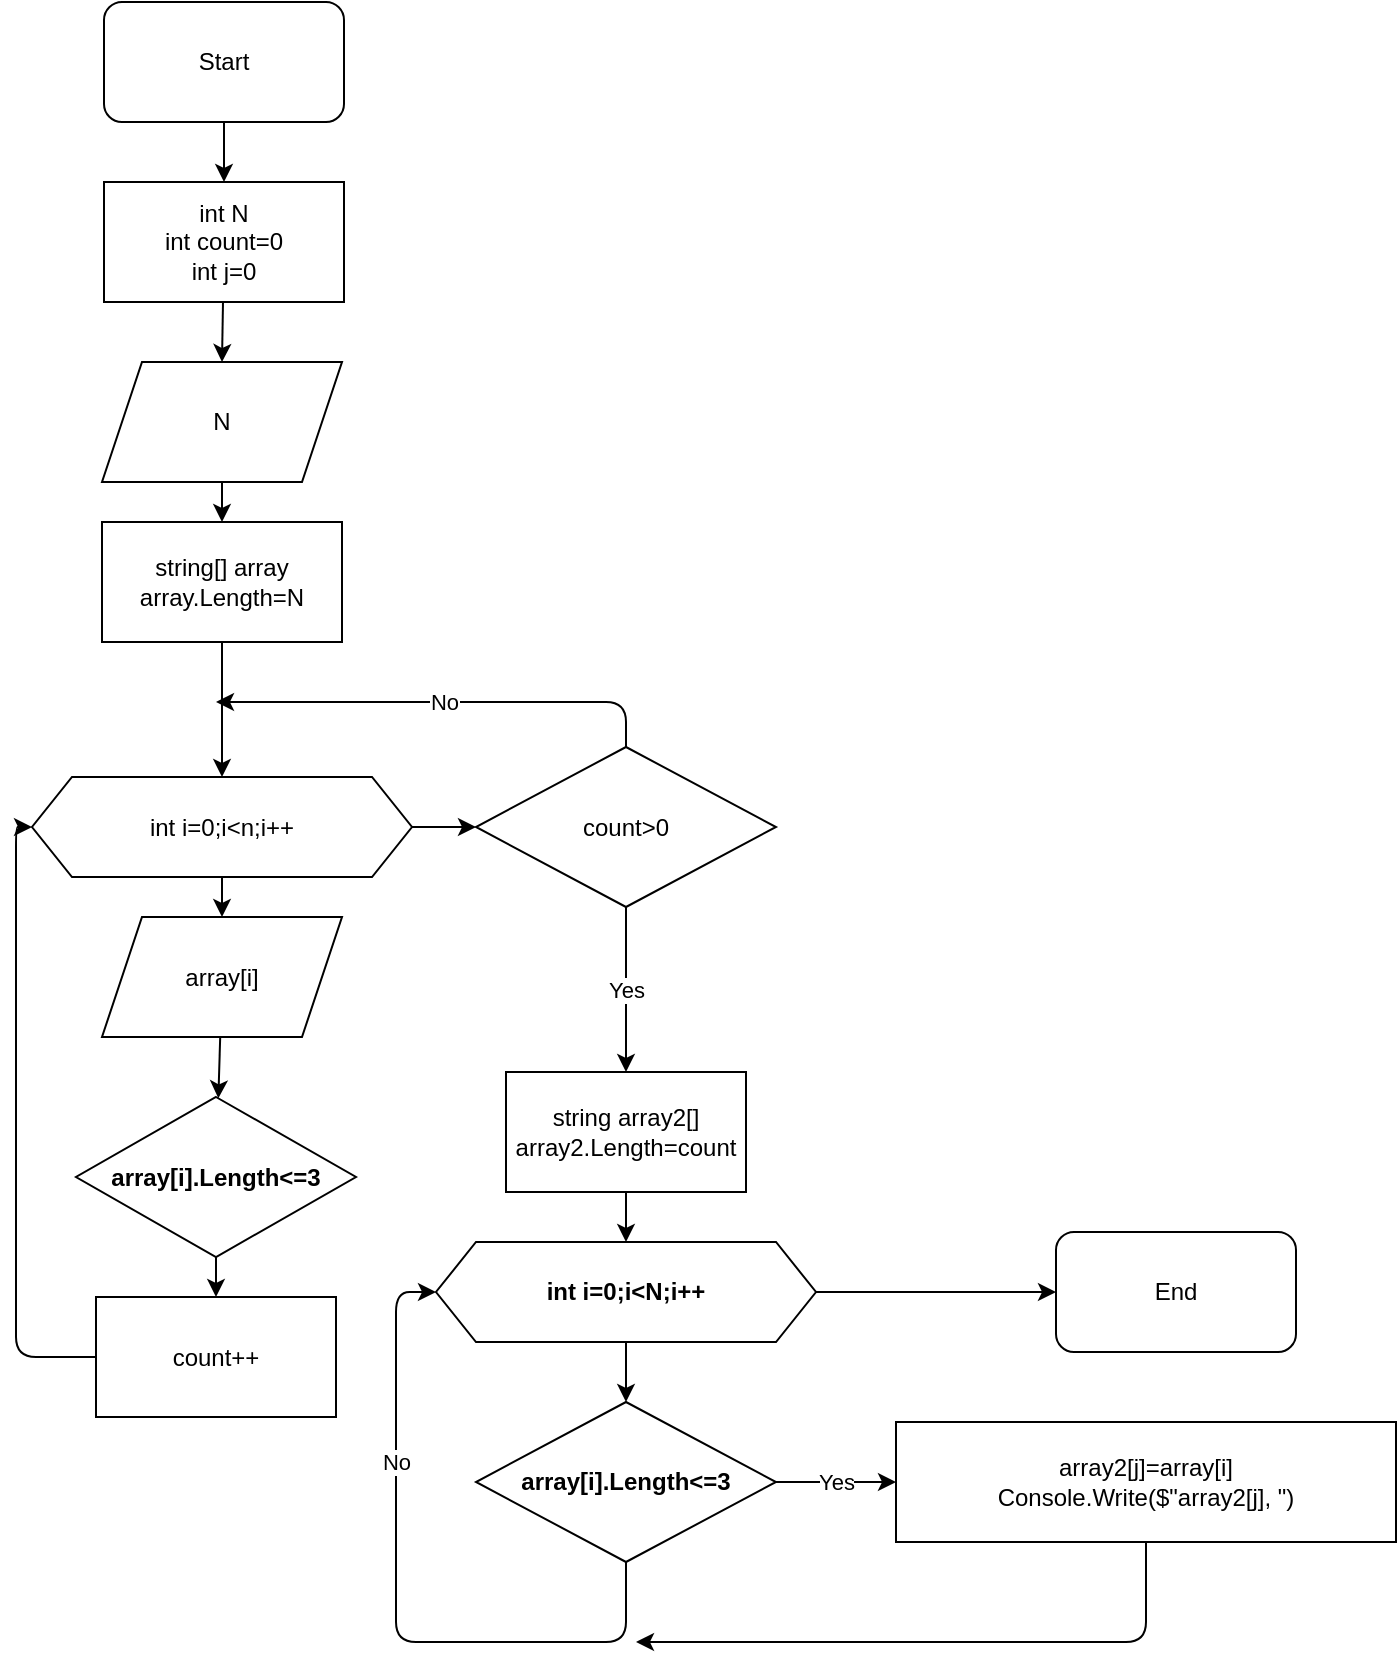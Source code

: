 <mxfile>
    <diagram id="Oowfmn904zcUlgEmbjFO" name="Page-1">
        <mxGraphModel dx="1044" dy="520" grid="1" gridSize="10" guides="1" tooltips="1" connect="1" arrows="1" fold="1" page="1" pageScale="1" pageWidth="827" pageHeight="1169" math="0" shadow="0">
            <root>
                <mxCell id="0"/>
                <mxCell id="1" parent="0"/>
                <mxCell id="47" style="edgeStyle=none;html=1;entryX=0.5;entryY=0;entryDx=0;entryDy=0;" edge="1" parent="1" source="3" target="46">
                    <mxGeometry relative="1" as="geometry"/>
                </mxCell>
                <mxCell id="3" value="Start" style="rounded=1;whiteSpace=wrap;html=1;" vertex="1" parent="1">
                    <mxGeometry x="104" y="40" width="120" height="60" as="geometry"/>
                </mxCell>
                <mxCell id="12" style="edgeStyle=none;html=1;" edge="1" parent="1" source="4" target="8">
                    <mxGeometry relative="1" as="geometry"/>
                </mxCell>
                <mxCell id="4" value="N" style="shape=parallelogram;perimeter=parallelogramPerimeter;whiteSpace=wrap;html=1;fixedSize=1;" vertex="1" parent="1">
                    <mxGeometry x="103" y="220" width="120" height="60" as="geometry"/>
                </mxCell>
                <mxCell id="9" style="edgeStyle=none;html=1;" edge="1" parent="1" source="5" target="7">
                    <mxGeometry relative="1" as="geometry"/>
                </mxCell>
                <mxCell id="15" style="edgeStyle=none;html=1;entryX=0;entryY=0.5;entryDx=0;entryDy=0;" edge="1" parent="1" source="5" target="41">
                    <mxGeometry relative="1" as="geometry">
                        <mxPoint x="290" y="452.5" as="targetPoint"/>
                    </mxGeometry>
                </mxCell>
                <mxCell id="5" value="int i=0;i&amp;lt;n;i++" style="shape=hexagon;perimeter=hexagonPerimeter2;whiteSpace=wrap;html=1;fixedSize=1;" vertex="1" parent="1">
                    <mxGeometry x="68" y="427.5" width="190" height="50" as="geometry"/>
                </mxCell>
                <mxCell id="50" style="edgeStyle=none;html=1;" edge="1" parent="1" source="7" target="49">
                    <mxGeometry relative="1" as="geometry"/>
                </mxCell>
                <mxCell id="7" value="array[i]" style="shape=parallelogram;perimeter=parallelogramPerimeter;whiteSpace=wrap;html=1;fixedSize=1;" vertex="1" parent="1">
                    <mxGeometry x="103" y="497.5" width="120" height="60" as="geometry"/>
                </mxCell>
                <mxCell id="13" style="edgeStyle=none;html=1;entryX=0.5;entryY=0;entryDx=0;entryDy=0;" edge="1" parent="1" source="8" target="5">
                    <mxGeometry relative="1" as="geometry"/>
                </mxCell>
                <mxCell id="8" value="string[] array&lt;br&gt;array.Length=N" style="rounded=0;whiteSpace=wrap;html=1;" vertex="1" parent="1">
                    <mxGeometry x="103" y="300" width="120" height="60" as="geometry"/>
                </mxCell>
                <mxCell id="52" style="edgeStyle=none;html=1;entryX=0;entryY=0.5;entryDx=0;entryDy=0;exitX=0;exitY=0.5;exitDx=0;exitDy=0;" edge="1" parent="1" source="20" target="5">
                    <mxGeometry relative="1" as="geometry">
                        <Array as="points">
                            <mxPoint x="60" y="717.5"/>
                            <mxPoint x="60" y="452.5"/>
                        </Array>
                    </mxGeometry>
                </mxCell>
                <mxCell id="20" value="count++" style="rounded=0;whiteSpace=wrap;html=1;" vertex="1" parent="1">
                    <mxGeometry x="100" y="687.5" width="120" height="60" as="geometry"/>
                </mxCell>
                <mxCell id="29" style="edgeStyle=none;html=1;" edge="1" parent="1" source="24" target="27">
                    <mxGeometry relative="1" as="geometry"/>
                </mxCell>
                <mxCell id="24" value="string array2[]&lt;br&gt;array2.Length=count" style="rounded=0;whiteSpace=wrap;html=1;" vertex="1" parent="1">
                    <mxGeometry x="305" y="575" width="120" height="60" as="geometry"/>
                </mxCell>
                <mxCell id="26" style="edgeStyle=none;html=1;fontStyle=1" edge="1" parent="1" source="27" target="28">
                    <mxGeometry relative="1" as="geometry"/>
                </mxCell>
                <mxCell id="57" style="edgeStyle=none;html=1;entryX=0;entryY=0.5;entryDx=0;entryDy=0;" edge="1" parent="1" source="27" target="39">
                    <mxGeometry relative="1" as="geometry">
                        <mxPoint x="560" y="685" as="targetPoint"/>
                    </mxGeometry>
                </mxCell>
                <mxCell id="27" value="int i=0;i&amp;lt;N;i++" style="shape=hexagon;perimeter=hexagonPerimeter2;whiteSpace=wrap;html=1;fixedSize=1;fontStyle=1" vertex="1" parent="1">
                    <mxGeometry x="270" y="660" width="190" height="50" as="geometry"/>
                </mxCell>
                <mxCell id="30" value="No" style="edgeStyle=none;html=1;entryX=0;entryY=0.5;entryDx=0;entryDy=0;exitX=0.5;exitY=1;exitDx=0;exitDy=0;" edge="1" parent="1" source="28" target="27">
                    <mxGeometry x="0.4" relative="1" as="geometry">
                        <Array as="points">
                            <mxPoint x="365" y="860"/>
                            <mxPoint x="250" y="860"/>
                            <mxPoint x="250" y="685"/>
                        </Array>
                        <mxPoint as="offset"/>
                    </mxGeometry>
                </mxCell>
                <mxCell id="33" value="Yes" style="edgeStyle=none;html=1;entryX=0;entryY=0.5;entryDx=0;entryDy=0;" edge="1" parent="1" source="28" target="32">
                    <mxGeometry relative="1" as="geometry"/>
                </mxCell>
                <mxCell id="28" value="array[i].Length&amp;lt;=3" style="rhombus;whiteSpace=wrap;html=1;fontStyle=1" vertex="1" parent="1">
                    <mxGeometry x="290" y="740" width="150" height="80" as="geometry"/>
                </mxCell>
                <mxCell id="34" style="edgeStyle=none;html=1;exitX=0.5;exitY=1;exitDx=0;exitDy=0;" edge="1" parent="1" source="32">
                    <mxGeometry relative="1" as="geometry">
                        <mxPoint x="370" y="860.0" as="targetPoint"/>
                        <Array as="points">
                            <mxPoint x="625" y="860"/>
                        </Array>
                    </mxGeometry>
                </mxCell>
                <mxCell id="32" value="array2[j]=array[i]&lt;br&gt;Console.Write($&quot;array2[j], &quot;)" style="rounded=0;whiteSpace=wrap;html=1;" vertex="1" parent="1">
                    <mxGeometry x="500" y="750" width="250" height="60" as="geometry"/>
                </mxCell>
                <mxCell id="43" value="Yes" style="edgeStyle=none;html=1;entryX=0.5;entryY=0;entryDx=0;entryDy=0;" edge="1" parent="1" source="41" target="24">
                    <mxGeometry relative="1" as="geometry"/>
                </mxCell>
                <mxCell id="54" value="No" style="edgeStyle=none;html=1;exitX=0.5;exitY=0;exitDx=0;exitDy=0;" edge="1" parent="1" source="41">
                    <mxGeometry relative="1" as="geometry">
                        <mxPoint x="160" y="390" as="targetPoint"/>
                        <Array as="points">
                            <mxPoint x="365" y="390"/>
                        </Array>
                    </mxGeometry>
                </mxCell>
                <mxCell id="41" value="count&amp;gt;0" style="rhombus;whiteSpace=wrap;html=1;" vertex="1" parent="1">
                    <mxGeometry x="290" y="412.5" width="150" height="80" as="geometry"/>
                </mxCell>
                <mxCell id="48" style="edgeStyle=none;html=1;entryX=0.5;entryY=0;entryDx=0;entryDy=0;" edge="1" parent="1" source="46" target="4">
                    <mxGeometry relative="1" as="geometry">
                        <mxPoint x="170" y="220" as="targetPoint"/>
                    </mxGeometry>
                </mxCell>
                <mxCell id="46" value="int N&lt;br&gt;int count=0&lt;br&gt;int j=0" style="rounded=0;whiteSpace=wrap;html=1;" vertex="1" parent="1">
                    <mxGeometry x="104" y="130" width="120" height="60" as="geometry"/>
                </mxCell>
                <mxCell id="53" style="edgeStyle=none;html=1;entryX=0.5;entryY=0;entryDx=0;entryDy=0;" edge="1" parent="1" source="49" target="20">
                    <mxGeometry relative="1" as="geometry"/>
                </mxCell>
                <mxCell id="49" value="&lt;span style=&quot;font-weight: 700&quot;&gt;array[i].Length&amp;lt;=3&lt;/span&gt;" style="rhombus;whiteSpace=wrap;html=1;" vertex="1" parent="1">
                    <mxGeometry x="90" y="587.5" width="140" height="80" as="geometry"/>
                </mxCell>
                <mxCell id="39" value="End" style="rounded=1;whiteSpace=wrap;html=1;" vertex="1" parent="1">
                    <mxGeometry x="580" y="655" width="120" height="60" as="geometry"/>
                </mxCell>
            </root>
        </mxGraphModel>
    </diagram>
</mxfile>